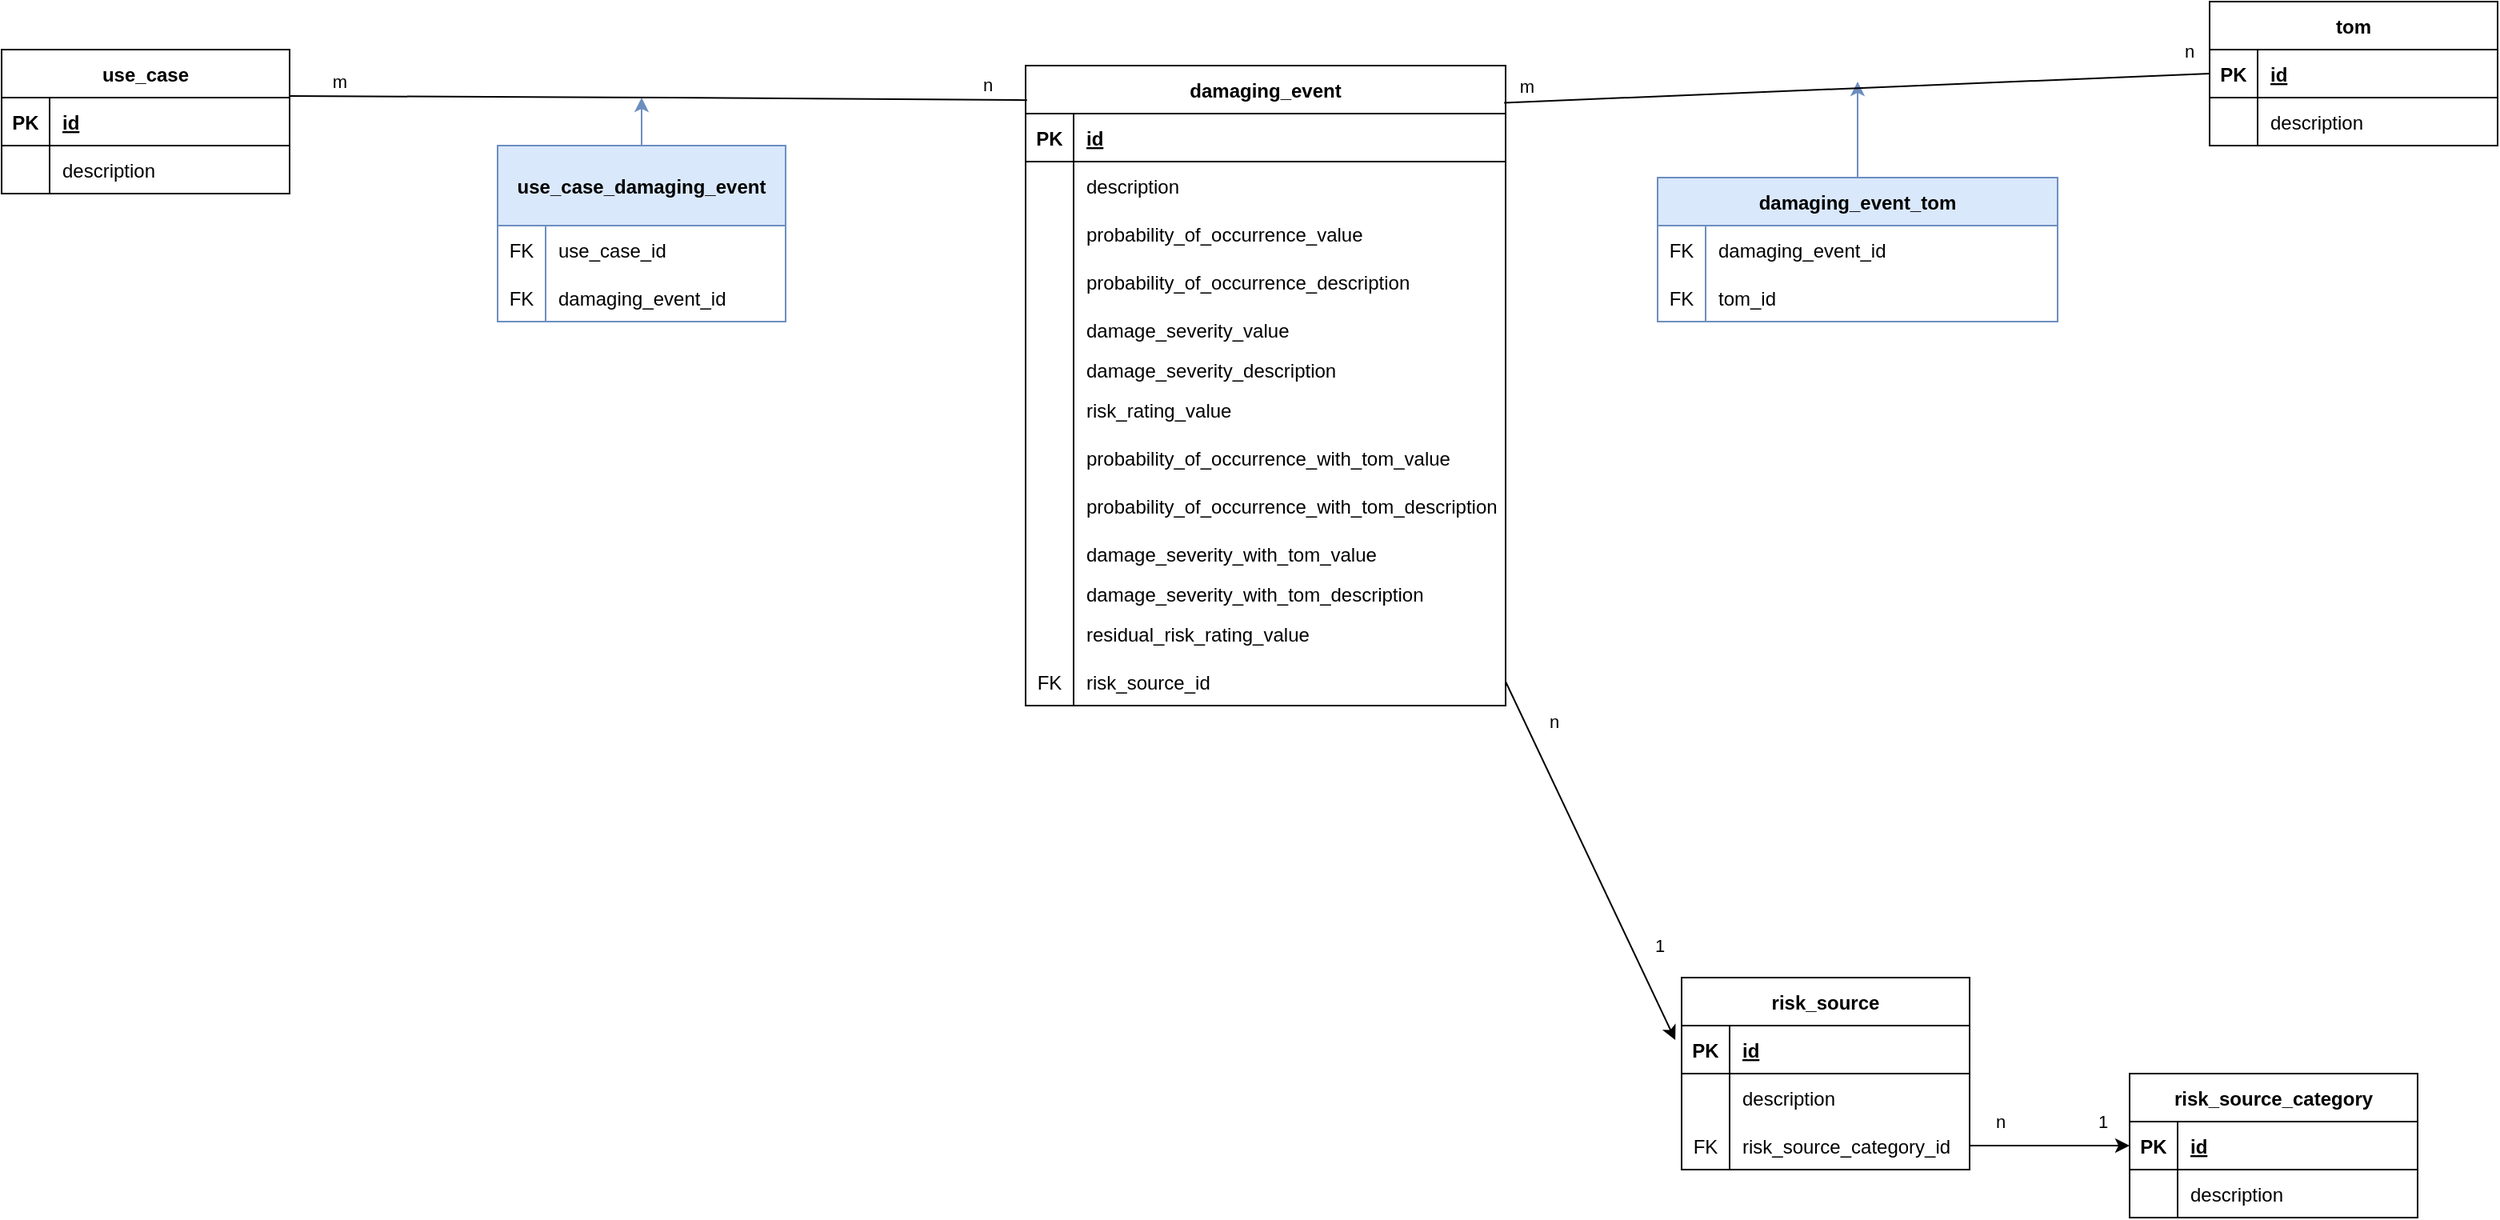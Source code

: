 <mxfile version="20.7.4" type="device"><diagram id="23iRSUPoRavnBvh4doch" name="Page-1"><mxGraphModel dx="2074" dy="1124" grid="1" gridSize="10" guides="1" tooltips="1" connect="1" arrows="1" fold="1" page="1" pageScale="1" pageWidth="1654" pageHeight="1169" math="0" shadow="0"><root><mxCell id="0"/><mxCell id="1" parent="0"/><mxCell id="J4cOoq2kuvrJwFR5nwXc-1" value="risk_source_category" style="shape=table;startSize=30;container=1;collapsible=1;childLayout=tableLayout;fixedRows=1;rowLines=0;fontStyle=1;align=center;resizeLast=1;" parent="1" vertex="1"><mxGeometry x="1490" y="710" width="180" height="90" as="geometry"/></mxCell><mxCell id="J4cOoq2kuvrJwFR5nwXc-2" value="" style="shape=tableRow;horizontal=0;startSize=0;swimlaneHead=0;swimlaneBody=0;fillColor=none;collapsible=0;dropTarget=0;points=[[0,0.5],[1,0.5]];portConstraint=eastwest;top=0;left=0;right=0;bottom=1;" parent="J4cOoq2kuvrJwFR5nwXc-1" vertex="1"><mxGeometry y="30" width="180" height="30" as="geometry"/></mxCell><mxCell id="J4cOoq2kuvrJwFR5nwXc-3" value="PK" style="shape=partialRectangle;connectable=0;fillColor=none;top=0;left=0;bottom=0;right=0;fontStyle=1;overflow=hidden;" parent="J4cOoq2kuvrJwFR5nwXc-2" vertex="1"><mxGeometry width="30" height="30" as="geometry"><mxRectangle width="30" height="30" as="alternateBounds"/></mxGeometry></mxCell><mxCell id="J4cOoq2kuvrJwFR5nwXc-4" value="id" style="shape=partialRectangle;connectable=0;fillColor=none;top=0;left=0;bottom=0;right=0;align=left;spacingLeft=6;fontStyle=5;overflow=hidden;" parent="J4cOoq2kuvrJwFR5nwXc-2" vertex="1"><mxGeometry x="30" width="150" height="30" as="geometry"><mxRectangle width="150" height="30" as="alternateBounds"/></mxGeometry></mxCell><mxCell id="J4cOoq2kuvrJwFR5nwXc-5" value="" style="shape=tableRow;horizontal=0;startSize=0;swimlaneHead=0;swimlaneBody=0;fillColor=none;collapsible=0;dropTarget=0;points=[[0,0.5],[1,0.5]];portConstraint=eastwest;top=0;left=0;right=0;bottom=0;" parent="J4cOoq2kuvrJwFR5nwXc-1" vertex="1"><mxGeometry y="60" width="180" height="30" as="geometry"/></mxCell><mxCell id="J4cOoq2kuvrJwFR5nwXc-6" value="" style="shape=partialRectangle;connectable=0;fillColor=none;top=0;left=0;bottom=0;right=0;editable=1;overflow=hidden;" parent="J4cOoq2kuvrJwFR5nwXc-5" vertex="1"><mxGeometry width="30" height="30" as="geometry"><mxRectangle width="30" height="30" as="alternateBounds"/></mxGeometry></mxCell><mxCell id="J4cOoq2kuvrJwFR5nwXc-7" value="description" style="shape=partialRectangle;connectable=0;fillColor=none;top=0;left=0;bottom=0;right=0;align=left;spacingLeft=6;overflow=hidden;" parent="J4cOoq2kuvrJwFR5nwXc-5" vertex="1"><mxGeometry x="30" width="150" height="30" as="geometry"><mxRectangle width="150" height="30" as="alternateBounds"/></mxGeometry></mxCell><mxCell id="J4cOoq2kuvrJwFR5nwXc-14" value="risk_source" style="shape=table;startSize=30;container=1;collapsible=1;childLayout=tableLayout;fixedRows=1;rowLines=0;fontStyle=1;align=center;resizeLast=1;" parent="1" vertex="1"><mxGeometry x="1210" y="650" width="180" height="120" as="geometry"/></mxCell><mxCell id="J4cOoq2kuvrJwFR5nwXc-15" value="" style="shape=tableRow;horizontal=0;startSize=0;swimlaneHead=0;swimlaneBody=0;fillColor=none;collapsible=0;dropTarget=0;points=[[0,0.5],[1,0.5]];portConstraint=eastwest;top=0;left=0;right=0;bottom=1;" parent="J4cOoq2kuvrJwFR5nwXc-14" vertex="1"><mxGeometry y="30" width="180" height="30" as="geometry"/></mxCell><mxCell id="J4cOoq2kuvrJwFR5nwXc-16" value="PK" style="shape=partialRectangle;connectable=0;fillColor=none;top=0;left=0;bottom=0;right=0;fontStyle=1;overflow=hidden;" parent="J4cOoq2kuvrJwFR5nwXc-15" vertex="1"><mxGeometry width="30" height="30" as="geometry"><mxRectangle width="30" height="30" as="alternateBounds"/></mxGeometry></mxCell><mxCell id="J4cOoq2kuvrJwFR5nwXc-17" value="id" style="shape=partialRectangle;connectable=0;fillColor=none;top=0;left=0;bottom=0;right=0;align=left;spacingLeft=6;fontStyle=5;overflow=hidden;" parent="J4cOoq2kuvrJwFR5nwXc-15" vertex="1"><mxGeometry x="30" width="150" height="30" as="geometry"><mxRectangle width="150" height="30" as="alternateBounds"/></mxGeometry></mxCell><mxCell id="J4cOoq2kuvrJwFR5nwXc-18" value="" style="shape=tableRow;horizontal=0;startSize=0;swimlaneHead=0;swimlaneBody=0;fillColor=none;collapsible=0;dropTarget=0;points=[[0,0.5],[1,0.5]];portConstraint=eastwest;top=0;left=0;right=0;bottom=0;" parent="J4cOoq2kuvrJwFR5nwXc-14" vertex="1"><mxGeometry y="60" width="180" height="30" as="geometry"/></mxCell><mxCell id="J4cOoq2kuvrJwFR5nwXc-19" value="" style="shape=partialRectangle;connectable=0;fillColor=none;top=0;left=0;bottom=0;right=0;editable=1;overflow=hidden;" parent="J4cOoq2kuvrJwFR5nwXc-18" vertex="1"><mxGeometry width="30" height="30" as="geometry"><mxRectangle width="30" height="30" as="alternateBounds"/></mxGeometry></mxCell><mxCell id="J4cOoq2kuvrJwFR5nwXc-20" value="description" style="shape=partialRectangle;connectable=0;fillColor=none;top=0;left=0;bottom=0;right=0;align=left;spacingLeft=6;overflow=hidden;" parent="J4cOoq2kuvrJwFR5nwXc-18" vertex="1"><mxGeometry x="30" width="150" height="30" as="geometry"><mxRectangle width="150" height="30" as="alternateBounds"/></mxGeometry></mxCell><mxCell id="J4cOoq2kuvrJwFR5nwXc-21" value="" style="shape=tableRow;horizontal=0;startSize=0;swimlaneHead=0;swimlaneBody=0;fillColor=none;collapsible=0;dropTarget=0;points=[[0,0.5],[1,0.5]];portConstraint=eastwest;top=0;left=0;right=0;bottom=0;" parent="J4cOoq2kuvrJwFR5nwXc-14" vertex="1"><mxGeometry y="90" width="180" height="30" as="geometry"/></mxCell><mxCell id="J4cOoq2kuvrJwFR5nwXc-22" value="FK" style="shape=partialRectangle;connectable=0;fillColor=none;top=0;left=0;bottom=0;right=0;editable=1;overflow=hidden;" parent="J4cOoq2kuvrJwFR5nwXc-21" vertex="1"><mxGeometry width="30" height="30" as="geometry"><mxRectangle width="30" height="30" as="alternateBounds"/></mxGeometry></mxCell><mxCell id="J4cOoq2kuvrJwFR5nwXc-23" value="risk_source_category_id" style="shape=partialRectangle;connectable=0;fillColor=none;top=0;left=0;bottom=0;right=0;align=left;spacingLeft=6;overflow=hidden;" parent="J4cOoq2kuvrJwFR5nwXc-21" vertex="1"><mxGeometry x="30" width="150" height="30" as="geometry"><mxRectangle width="150" height="30" as="alternateBounds"/></mxGeometry></mxCell><mxCell id="J4cOoq2kuvrJwFR5nwXc-27" style="edgeStyle=orthogonalEdgeStyle;rounded=0;orthogonalLoop=1;jettySize=auto;html=1;exitX=1;exitY=0.5;exitDx=0;exitDy=0;entryX=0;entryY=0.5;entryDx=0;entryDy=0;" parent="1" source="J4cOoq2kuvrJwFR5nwXc-21" target="J4cOoq2kuvrJwFR5nwXc-1" edge="1"><mxGeometry relative="1" as="geometry"/></mxCell><mxCell id="VGyL_9hQPjb-FeDWO-PX-170" value="1" style="edgeLabel;html=1;align=center;verticalAlign=middle;resizable=0;points=[];" vertex="1" connectable="0" parent="J4cOoq2kuvrJwFR5nwXc-27"><mxGeometry x="0.658" y="1" relative="1" as="geometry"><mxPoint y="-14" as="offset"/></mxGeometry></mxCell><mxCell id="VGyL_9hQPjb-FeDWO-PX-171" value="n" style="edgeLabel;html=1;align=center;verticalAlign=middle;resizable=0;points=[];" vertex="1" connectable="0" parent="J4cOoq2kuvrJwFR5nwXc-27"><mxGeometry x="-0.795" y="-3" relative="1" as="geometry"><mxPoint x="9" y="-18" as="offset"/></mxGeometry></mxCell><mxCell id="J4cOoq2kuvrJwFR5nwXc-28" value="damaging_event" style="shape=table;startSize=30;container=1;collapsible=1;childLayout=tableLayout;fixedRows=1;rowLines=0;fontStyle=1;align=center;resizeLast=1;" parent="1" vertex="1"><mxGeometry x="800" y="80" width="300" height="400" as="geometry"><mxRectangle x="850" y="500" width="140" height="30" as="alternateBounds"/></mxGeometry></mxCell><mxCell id="J4cOoq2kuvrJwFR5nwXc-29" value="" style="shape=tableRow;horizontal=0;startSize=0;swimlaneHead=0;swimlaneBody=0;fillColor=none;collapsible=0;dropTarget=0;points=[[0,0.5],[1,0.5]];portConstraint=eastwest;top=0;left=0;right=0;bottom=1;" parent="J4cOoq2kuvrJwFR5nwXc-28" vertex="1"><mxGeometry y="30" width="300" height="30" as="geometry"/></mxCell><mxCell id="J4cOoq2kuvrJwFR5nwXc-30" value="PK" style="shape=partialRectangle;connectable=0;fillColor=none;top=0;left=0;bottom=0;right=0;fontStyle=1;overflow=hidden;" parent="J4cOoq2kuvrJwFR5nwXc-29" vertex="1"><mxGeometry width="30" height="30" as="geometry"><mxRectangle width="30" height="30" as="alternateBounds"/></mxGeometry></mxCell><mxCell id="J4cOoq2kuvrJwFR5nwXc-31" value="id" style="shape=partialRectangle;connectable=0;fillColor=none;top=0;left=0;bottom=0;right=0;align=left;spacingLeft=6;fontStyle=5;overflow=hidden;" parent="J4cOoq2kuvrJwFR5nwXc-29" vertex="1"><mxGeometry x="30" width="270" height="30" as="geometry"><mxRectangle width="270" height="30" as="alternateBounds"/></mxGeometry></mxCell><mxCell id="J4cOoq2kuvrJwFR5nwXc-32" value="" style="shape=tableRow;horizontal=0;startSize=0;swimlaneHead=0;swimlaneBody=0;fillColor=none;collapsible=0;dropTarget=0;points=[[0,0.5],[1,0.5]];portConstraint=eastwest;top=0;left=0;right=0;bottom=0;" parent="J4cOoq2kuvrJwFR5nwXc-28" vertex="1"><mxGeometry y="60" width="300" height="30" as="geometry"/></mxCell><mxCell id="J4cOoq2kuvrJwFR5nwXc-33" value="" style="shape=partialRectangle;connectable=0;fillColor=none;top=0;left=0;bottom=0;right=0;editable=1;overflow=hidden;" parent="J4cOoq2kuvrJwFR5nwXc-32" vertex="1"><mxGeometry width="30" height="30" as="geometry"><mxRectangle width="30" height="30" as="alternateBounds"/></mxGeometry></mxCell><mxCell id="J4cOoq2kuvrJwFR5nwXc-34" value="description" style="shape=partialRectangle;connectable=0;fillColor=none;top=0;left=0;bottom=0;right=0;align=left;spacingLeft=6;overflow=hidden;" parent="J4cOoq2kuvrJwFR5nwXc-32" vertex="1"><mxGeometry x="30" width="270" height="30" as="geometry"><mxRectangle width="270" height="30" as="alternateBounds"/></mxGeometry></mxCell><mxCell id="J4cOoq2kuvrJwFR5nwXc-35" value="" style="shape=tableRow;horizontal=0;startSize=0;swimlaneHead=0;swimlaneBody=0;fillColor=none;collapsible=0;dropTarget=0;points=[[0,0.5],[1,0.5]];portConstraint=eastwest;top=0;left=0;right=0;bottom=0;" parent="J4cOoq2kuvrJwFR5nwXc-28" vertex="1"><mxGeometry y="90" width="300" height="30" as="geometry"/></mxCell><mxCell id="J4cOoq2kuvrJwFR5nwXc-36" value="" style="shape=partialRectangle;connectable=0;fillColor=none;top=0;left=0;bottom=0;right=0;editable=1;overflow=hidden;" parent="J4cOoq2kuvrJwFR5nwXc-35" vertex="1"><mxGeometry width="30" height="30" as="geometry"><mxRectangle width="30" height="30" as="alternateBounds"/></mxGeometry></mxCell><mxCell id="J4cOoq2kuvrJwFR5nwXc-37" value="probability_of_occurrence_value" style="shape=partialRectangle;connectable=0;fillColor=none;top=0;left=0;bottom=0;right=0;align=left;spacingLeft=6;overflow=hidden;" parent="J4cOoq2kuvrJwFR5nwXc-35" vertex="1"><mxGeometry x="30" width="270" height="30" as="geometry"><mxRectangle width="270" height="30" as="alternateBounds"/></mxGeometry></mxCell><mxCell id="J4cOoq2kuvrJwFR5nwXc-38" value="" style="shape=tableRow;horizontal=0;startSize=0;swimlaneHead=0;swimlaneBody=0;fillColor=none;collapsible=0;dropTarget=0;points=[[0,0.5],[1,0.5]];portConstraint=eastwest;top=0;left=0;right=0;bottom=0;" parent="J4cOoq2kuvrJwFR5nwXc-28" vertex="1"><mxGeometry y="120" width="300" height="30" as="geometry"/></mxCell><mxCell id="J4cOoq2kuvrJwFR5nwXc-39" value="" style="shape=partialRectangle;connectable=0;fillColor=none;top=0;left=0;bottom=0;right=0;editable=1;overflow=hidden;" parent="J4cOoq2kuvrJwFR5nwXc-38" vertex="1"><mxGeometry width="30" height="30" as="geometry"><mxRectangle width="30" height="30" as="alternateBounds"/></mxGeometry></mxCell><mxCell id="J4cOoq2kuvrJwFR5nwXc-40" value="probability_of_occurrence_description" style="shape=partialRectangle;connectable=0;fillColor=none;top=0;left=0;bottom=0;right=0;align=left;spacingLeft=6;overflow=hidden;" parent="J4cOoq2kuvrJwFR5nwXc-38" vertex="1"><mxGeometry x="30" width="270" height="30" as="geometry"><mxRectangle width="270" height="30" as="alternateBounds"/></mxGeometry></mxCell><mxCell id="J4cOoq2kuvrJwFR5nwXc-41" value="" style="shape=tableRow;horizontal=0;startSize=0;swimlaneHead=0;swimlaneBody=0;fillColor=none;collapsible=0;dropTarget=0;points=[[0,0.5],[1,0.5]];portConstraint=eastwest;top=0;left=0;right=0;bottom=0;" parent="J4cOoq2kuvrJwFR5nwXc-28" vertex="1"><mxGeometry y="150" width="300" height="30" as="geometry"/></mxCell><mxCell id="J4cOoq2kuvrJwFR5nwXc-42" value="" style="shape=partialRectangle;connectable=0;fillColor=none;top=0;left=0;bottom=0;right=0;editable=1;overflow=hidden;" parent="J4cOoq2kuvrJwFR5nwXc-41" vertex="1"><mxGeometry width="30" height="30" as="geometry"><mxRectangle width="30" height="30" as="alternateBounds"/></mxGeometry></mxCell><mxCell id="J4cOoq2kuvrJwFR5nwXc-43" value="damage_severity_value" style="shape=partialRectangle;connectable=0;fillColor=none;top=0;left=0;bottom=0;right=0;align=left;spacingLeft=6;overflow=hidden;" parent="J4cOoq2kuvrJwFR5nwXc-41" vertex="1"><mxGeometry x="30" width="270" height="30" as="geometry"><mxRectangle width="270" height="30" as="alternateBounds"/></mxGeometry></mxCell><mxCell id="J4cOoq2kuvrJwFR5nwXc-44" value="" style="shape=tableRow;horizontal=0;startSize=0;swimlaneHead=0;swimlaneBody=0;fillColor=none;collapsible=0;dropTarget=0;points=[[0,0.5],[1,0.5]];portConstraint=eastwest;top=0;left=0;right=0;bottom=0;" parent="J4cOoq2kuvrJwFR5nwXc-28" vertex="1"><mxGeometry y="180" width="300" height="20" as="geometry"/></mxCell><mxCell id="J4cOoq2kuvrJwFR5nwXc-45" value="" style="shape=partialRectangle;connectable=0;fillColor=none;top=0;left=0;bottom=0;right=0;editable=1;overflow=hidden;" parent="J4cOoq2kuvrJwFR5nwXc-44" vertex="1"><mxGeometry width="30" height="20" as="geometry"><mxRectangle width="30" height="20" as="alternateBounds"/></mxGeometry></mxCell><mxCell id="J4cOoq2kuvrJwFR5nwXc-46" value="damage_severity_description" style="shape=partialRectangle;connectable=0;fillColor=none;top=0;left=0;bottom=0;right=0;align=left;spacingLeft=6;overflow=hidden;" parent="J4cOoq2kuvrJwFR5nwXc-44" vertex="1"><mxGeometry x="30" width="270" height="20" as="geometry"><mxRectangle width="270" height="20" as="alternateBounds"/></mxGeometry></mxCell><mxCell id="J4cOoq2kuvrJwFR5nwXc-47" value="" style="shape=tableRow;horizontal=0;startSize=0;swimlaneHead=0;swimlaneBody=0;fillColor=none;collapsible=0;dropTarget=0;points=[[0,0.5],[1,0.5]];portConstraint=eastwest;top=0;left=0;right=0;bottom=0;" parent="J4cOoq2kuvrJwFR5nwXc-28" vertex="1"><mxGeometry y="200" width="300" height="30" as="geometry"/></mxCell><mxCell id="J4cOoq2kuvrJwFR5nwXc-48" value="" style="shape=partialRectangle;connectable=0;fillColor=none;top=0;left=0;bottom=0;right=0;editable=1;overflow=hidden;" parent="J4cOoq2kuvrJwFR5nwXc-47" vertex="1"><mxGeometry width="30" height="30" as="geometry"><mxRectangle width="30" height="30" as="alternateBounds"/></mxGeometry></mxCell><mxCell id="J4cOoq2kuvrJwFR5nwXc-49" value="risk_rating_value" style="shape=partialRectangle;connectable=0;fillColor=none;top=0;left=0;bottom=0;right=0;align=left;spacingLeft=6;overflow=hidden;" parent="J4cOoq2kuvrJwFR5nwXc-47" vertex="1"><mxGeometry x="30" width="270" height="30" as="geometry"><mxRectangle width="270" height="30" as="alternateBounds"/></mxGeometry></mxCell><mxCell id="J4cOoq2kuvrJwFR5nwXc-50" value="" style="shape=tableRow;horizontal=0;startSize=0;swimlaneHead=0;swimlaneBody=0;fillColor=none;collapsible=0;dropTarget=0;points=[[0,0.5],[1,0.5]];portConstraint=eastwest;top=0;left=0;right=0;bottom=0;" parent="J4cOoq2kuvrJwFR5nwXc-28" vertex="1"><mxGeometry y="230" width="300" height="30" as="geometry"/></mxCell><mxCell id="J4cOoq2kuvrJwFR5nwXc-51" value="" style="shape=partialRectangle;connectable=0;fillColor=none;top=0;left=0;bottom=0;right=0;editable=1;overflow=hidden;" parent="J4cOoq2kuvrJwFR5nwXc-50" vertex="1"><mxGeometry width="30" height="30" as="geometry"><mxRectangle width="30" height="30" as="alternateBounds"/></mxGeometry></mxCell><mxCell id="J4cOoq2kuvrJwFR5nwXc-52" value="probability_of_occurrence_with_tom_value" style="shape=partialRectangle;connectable=0;fillColor=none;top=0;left=0;bottom=0;right=0;align=left;spacingLeft=6;overflow=hidden;" parent="J4cOoq2kuvrJwFR5nwXc-50" vertex="1"><mxGeometry x="30" width="270" height="30" as="geometry"><mxRectangle width="270" height="30" as="alternateBounds"/></mxGeometry></mxCell><mxCell id="J4cOoq2kuvrJwFR5nwXc-53" value="" style="shape=tableRow;horizontal=0;startSize=0;swimlaneHead=0;swimlaneBody=0;fillColor=none;collapsible=0;dropTarget=0;points=[[0,0.5],[1,0.5]];portConstraint=eastwest;top=0;left=0;right=0;bottom=0;" parent="J4cOoq2kuvrJwFR5nwXc-28" vertex="1"><mxGeometry y="260" width="300" height="30" as="geometry"/></mxCell><mxCell id="J4cOoq2kuvrJwFR5nwXc-54" value="" style="shape=partialRectangle;connectable=0;fillColor=none;top=0;left=0;bottom=0;right=0;editable=1;overflow=hidden;" parent="J4cOoq2kuvrJwFR5nwXc-53" vertex="1"><mxGeometry width="30" height="30" as="geometry"><mxRectangle width="30" height="30" as="alternateBounds"/></mxGeometry></mxCell><mxCell id="J4cOoq2kuvrJwFR5nwXc-55" value="probability_of_occurrence_with_tom_description" style="shape=partialRectangle;connectable=0;fillColor=none;top=0;left=0;bottom=0;right=0;align=left;spacingLeft=6;overflow=hidden;" parent="J4cOoq2kuvrJwFR5nwXc-53" vertex="1"><mxGeometry x="30" width="270" height="30" as="geometry"><mxRectangle width="270" height="30" as="alternateBounds"/></mxGeometry></mxCell><mxCell id="J4cOoq2kuvrJwFR5nwXc-56" value="" style="shape=tableRow;horizontal=0;startSize=0;swimlaneHead=0;swimlaneBody=0;fillColor=none;collapsible=0;dropTarget=0;points=[[0,0.5],[1,0.5]];portConstraint=eastwest;top=0;left=0;right=0;bottom=0;" parent="J4cOoq2kuvrJwFR5nwXc-28" vertex="1"><mxGeometry y="290" width="300" height="30" as="geometry"/></mxCell><mxCell id="J4cOoq2kuvrJwFR5nwXc-57" value="" style="shape=partialRectangle;connectable=0;fillColor=none;top=0;left=0;bottom=0;right=0;editable=1;overflow=hidden;" parent="J4cOoq2kuvrJwFR5nwXc-56" vertex="1"><mxGeometry width="30" height="30" as="geometry"><mxRectangle width="30" height="30" as="alternateBounds"/></mxGeometry></mxCell><mxCell id="J4cOoq2kuvrJwFR5nwXc-58" value="damage_severity_with_tom_value" style="shape=partialRectangle;connectable=0;fillColor=none;top=0;left=0;bottom=0;right=0;align=left;spacingLeft=6;overflow=hidden;" parent="J4cOoq2kuvrJwFR5nwXc-56" vertex="1"><mxGeometry x="30" width="270" height="30" as="geometry"><mxRectangle width="270" height="30" as="alternateBounds"/></mxGeometry></mxCell><mxCell id="J4cOoq2kuvrJwFR5nwXc-59" value="" style="shape=tableRow;horizontal=0;startSize=0;swimlaneHead=0;swimlaneBody=0;fillColor=none;collapsible=0;dropTarget=0;points=[[0,0.5],[1,0.5]];portConstraint=eastwest;top=0;left=0;right=0;bottom=0;" parent="J4cOoq2kuvrJwFR5nwXc-28" vertex="1"><mxGeometry y="320" width="300" height="20" as="geometry"/></mxCell><mxCell id="J4cOoq2kuvrJwFR5nwXc-60" value="" style="shape=partialRectangle;connectable=0;fillColor=none;top=0;left=0;bottom=0;right=0;editable=1;overflow=hidden;" parent="J4cOoq2kuvrJwFR5nwXc-59" vertex="1"><mxGeometry width="30" height="20" as="geometry"><mxRectangle width="30" height="20" as="alternateBounds"/></mxGeometry></mxCell><mxCell id="J4cOoq2kuvrJwFR5nwXc-61" value="damage_severity_with_tom_description" style="shape=partialRectangle;connectable=0;fillColor=none;top=0;left=0;bottom=0;right=0;align=left;spacingLeft=6;overflow=hidden;" parent="J4cOoq2kuvrJwFR5nwXc-59" vertex="1"><mxGeometry x="30" width="270" height="20" as="geometry"><mxRectangle width="270" height="20" as="alternateBounds"/></mxGeometry></mxCell><mxCell id="J4cOoq2kuvrJwFR5nwXc-62" value="" style="shape=tableRow;horizontal=0;startSize=0;swimlaneHead=0;swimlaneBody=0;fillColor=none;collapsible=0;dropTarget=0;points=[[0,0.5],[1,0.5]];portConstraint=eastwest;top=0;left=0;right=0;bottom=0;" parent="J4cOoq2kuvrJwFR5nwXc-28" vertex="1"><mxGeometry y="340" width="300" height="30" as="geometry"/></mxCell><mxCell id="J4cOoq2kuvrJwFR5nwXc-63" value="" style="shape=partialRectangle;connectable=0;fillColor=none;top=0;left=0;bottom=0;right=0;editable=1;overflow=hidden;" parent="J4cOoq2kuvrJwFR5nwXc-62" vertex="1"><mxGeometry width="30" height="30" as="geometry"><mxRectangle width="30" height="30" as="alternateBounds"/></mxGeometry></mxCell><mxCell id="J4cOoq2kuvrJwFR5nwXc-64" value="residual_risk_rating_value" style="shape=partialRectangle;connectable=0;fillColor=none;top=0;left=0;bottom=0;right=0;align=left;spacingLeft=6;overflow=hidden;" parent="J4cOoq2kuvrJwFR5nwXc-62" vertex="1"><mxGeometry x="30" width="270" height="30" as="geometry"><mxRectangle width="270" height="30" as="alternateBounds"/></mxGeometry></mxCell><mxCell id="VGyL_9hQPjb-FeDWO-PX-38" style="shape=tableRow;horizontal=0;startSize=0;swimlaneHead=0;swimlaneBody=0;fillColor=none;collapsible=0;dropTarget=0;points=[[0,0.5],[1,0.5]];portConstraint=eastwest;top=0;left=0;right=0;bottom=0;" vertex="1" parent="J4cOoq2kuvrJwFR5nwXc-28"><mxGeometry y="370" width="300" height="30" as="geometry"/></mxCell><mxCell id="VGyL_9hQPjb-FeDWO-PX-39" value="FK" style="shape=partialRectangle;connectable=0;fillColor=none;top=0;left=0;bottom=0;right=0;editable=1;overflow=hidden;" vertex="1" parent="VGyL_9hQPjb-FeDWO-PX-38"><mxGeometry width="30" height="30" as="geometry"><mxRectangle width="30" height="30" as="alternateBounds"/></mxGeometry></mxCell><mxCell id="VGyL_9hQPjb-FeDWO-PX-40" value="risk_source_id" style="shape=partialRectangle;connectable=0;fillColor=none;top=0;left=0;bottom=0;right=0;align=left;spacingLeft=6;overflow=hidden;" vertex="1" parent="VGyL_9hQPjb-FeDWO-PX-38"><mxGeometry x="30" width="270" height="30" as="geometry"><mxRectangle width="270" height="30" as="alternateBounds"/></mxGeometry></mxCell><mxCell id="J4cOoq2kuvrJwFR5nwXc-68" value="tom" style="shape=table;startSize=30;container=1;collapsible=1;childLayout=tableLayout;fixedRows=1;rowLines=0;fontStyle=1;align=center;resizeLast=1;" parent="1" vertex="1"><mxGeometry x="1540" y="40" width="180" height="90" as="geometry"/></mxCell><mxCell id="J4cOoq2kuvrJwFR5nwXc-69" value="" style="shape=tableRow;horizontal=0;startSize=0;swimlaneHead=0;swimlaneBody=0;fillColor=none;collapsible=0;dropTarget=0;points=[[0,0.5],[1,0.5]];portConstraint=eastwest;top=0;left=0;right=0;bottom=1;" parent="J4cOoq2kuvrJwFR5nwXc-68" vertex="1"><mxGeometry y="30" width="180" height="30" as="geometry"/></mxCell><mxCell id="J4cOoq2kuvrJwFR5nwXc-70" value="PK" style="shape=partialRectangle;connectable=0;fillColor=none;top=0;left=0;bottom=0;right=0;fontStyle=1;overflow=hidden;" parent="J4cOoq2kuvrJwFR5nwXc-69" vertex="1"><mxGeometry width="30" height="30" as="geometry"><mxRectangle width="30" height="30" as="alternateBounds"/></mxGeometry></mxCell><mxCell id="J4cOoq2kuvrJwFR5nwXc-71" value="id" style="shape=partialRectangle;connectable=0;fillColor=none;top=0;left=0;bottom=0;right=0;align=left;spacingLeft=6;fontStyle=5;overflow=hidden;" parent="J4cOoq2kuvrJwFR5nwXc-69" vertex="1"><mxGeometry x="30" width="150" height="30" as="geometry"><mxRectangle width="150" height="30" as="alternateBounds"/></mxGeometry></mxCell><mxCell id="J4cOoq2kuvrJwFR5nwXc-72" value="" style="shape=tableRow;horizontal=0;startSize=0;swimlaneHead=0;swimlaneBody=0;fillColor=none;collapsible=0;dropTarget=0;points=[[0,0.5],[1,0.5]];portConstraint=eastwest;top=0;left=0;right=0;bottom=0;" parent="J4cOoq2kuvrJwFR5nwXc-68" vertex="1"><mxGeometry y="60" width="180" height="30" as="geometry"/></mxCell><mxCell id="J4cOoq2kuvrJwFR5nwXc-73" value="" style="shape=partialRectangle;connectable=0;fillColor=none;top=0;left=0;bottom=0;right=0;editable=1;overflow=hidden;" parent="J4cOoq2kuvrJwFR5nwXc-72" vertex="1"><mxGeometry width="30" height="30" as="geometry"><mxRectangle width="30" height="30" as="alternateBounds"/></mxGeometry></mxCell><mxCell id="J4cOoq2kuvrJwFR5nwXc-74" value="description" style="shape=partialRectangle;connectable=0;fillColor=none;top=0;left=0;bottom=0;right=0;align=left;spacingLeft=6;overflow=hidden;" parent="J4cOoq2kuvrJwFR5nwXc-72" vertex="1"><mxGeometry x="30" width="150" height="30" as="geometry"><mxRectangle width="150" height="30" as="alternateBounds"/></mxGeometry></mxCell><mxCell id="VGyL_9hQPjb-FeDWO-PX-258" style="edgeStyle=orthogonalEdgeStyle;rounded=0;orthogonalLoop=1;jettySize=auto;html=1;fillColor=#dae8fc;strokeColor=#6c8ebf;" edge="1" parent="1" source="J4cOoq2kuvrJwFR5nwXc-81"><mxGeometry relative="1" as="geometry"><mxPoint x="1320" y="90" as="targetPoint"/></mxGeometry></mxCell><mxCell id="J4cOoq2kuvrJwFR5nwXc-81" value="damaging_event_tom" style="shape=table;startSize=30;container=1;collapsible=1;childLayout=tableLayout;fixedRows=1;rowLines=0;fontStyle=1;align=center;resizeLast=1;fillColor=#dae8fc;strokeColor=#6c8ebf;" parent="1" vertex="1"><mxGeometry x="1195" y="150" width="250" height="90" as="geometry"/></mxCell><mxCell id="J4cOoq2kuvrJwFR5nwXc-85" value="" style="shape=tableRow;horizontal=0;startSize=0;swimlaneHead=0;swimlaneBody=0;fillColor=none;collapsible=0;dropTarget=0;points=[[0,0.5],[1,0.5]];portConstraint=eastwest;top=0;left=0;right=0;bottom=0;" parent="J4cOoq2kuvrJwFR5nwXc-81" vertex="1"><mxGeometry y="30" width="250" height="30" as="geometry"/></mxCell><mxCell id="J4cOoq2kuvrJwFR5nwXc-86" value="FK" style="shape=partialRectangle;connectable=0;fillColor=none;top=0;left=0;bottom=0;right=0;editable=1;overflow=hidden;" parent="J4cOoq2kuvrJwFR5nwXc-85" vertex="1"><mxGeometry width="30" height="30" as="geometry"><mxRectangle width="30" height="30" as="alternateBounds"/></mxGeometry></mxCell><mxCell id="J4cOoq2kuvrJwFR5nwXc-87" value="damaging_event_id" style="shape=partialRectangle;connectable=0;fillColor=none;top=0;left=0;bottom=0;right=0;align=left;spacingLeft=6;overflow=hidden;" parent="J4cOoq2kuvrJwFR5nwXc-85" vertex="1"><mxGeometry x="30" width="220" height="30" as="geometry"><mxRectangle width="220" height="30" as="alternateBounds"/></mxGeometry></mxCell><mxCell id="J4cOoq2kuvrJwFR5nwXc-88" value="" style="shape=tableRow;horizontal=0;startSize=0;swimlaneHead=0;swimlaneBody=0;fillColor=none;collapsible=0;dropTarget=0;points=[[0,0.5],[1,0.5]];portConstraint=eastwest;top=0;left=0;right=0;bottom=0;" parent="J4cOoq2kuvrJwFR5nwXc-81" vertex="1"><mxGeometry y="60" width="250" height="30" as="geometry"/></mxCell><mxCell id="J4cOoq2kuvrJwFR5nwXc-89" value="FK" style="shape=partialRectangle;connectable=0;fillColor=none;top=0;left=0;bottom=0;right=0;editable=1;overflow=hidden;" parent="J4cOoq2kuvrJwFR5nwXc-88" vertex="1"><mxGeometry width="30" height="30" as="geometry"><mxRectangle width="30" height="30" as="alternateBounds"/></mxGeometry></mxCell><mxCell id="J4cOoq2kuvrJwFR5nwXc-90" value="tom_id" style="shape=partialRectangle;connectable=0;fillColor=none;top=0;left=0;bottom=0;right=0;align=left;spacingLeft=6;overflow=hidden;" parent="J4cOoq2kuvrJwFR5nwXc-88" vertex="1"><mxGeometry x="30" width="220" height="30" as="geometry"><mxRectangle width="220" height="30" as="alternateBounds"/></mxGeometry></mxCell><mxCell id="J4cOoq2kuvrJwFR5nwXc-124" value="use_case" style="shape=table;startSize=30;container=1;collapsible=1;childLayout=tableLayout;fixedRows=1;rowLines=0;fontStyle=1;align=center;resizeLast=1;" parent="1" vertex="1"><mxGeometry x="160" y="70" width="180" height="90" as="geometry"/></mxCell><mxCell id="J4cOoq2kuvrJwFR5nwXc-125" value="" style="shape=tableRow;horizontal=0;startSize=0;swimlaneHead=0;swimlaneBody=0;fillColor=none;collapsible=0;dropTarget=0;points=[[0,0.5],[1,0.5]];portConstraint=eastwest;top=0;left=0;right=0;bottom=1;" parent="J4cOoq2kuvrJwFR5nwXc-124" vertex="1"><mxGeometry y="30" width="180" height="30" as="geometry"/></mxCell><mxCell id="J4cOoq2kuvrJwFR5nwXc-126" value="PK" style="shape=partialRectangle;connectable=0;fillColor=none;top=0;left=0;bottom=0;right=0;fontStyle=1;overflow=hidden;" parent="J4cOoq2kuvrJwFR5nwXc-125" vertex="1"><mxGeometry width="30" height="30" as="geometry"><mxRectangle width="30" height="30" as="alternateBounds"/></mxGeometry></mxCell><mxCell id="J4cOoq2kuvrJwFR5nwXc-127" value="id" style="shape=partialRectangle;connectable=0;fillColor=none;top=0;left=0;bottom=0;right=0;align=left;spacingLeft=6;fontStyle=5;overflow=hidden;" parent="J4cOoq2kuvrJwFR5nwXc-125" vertex="1"><mxGeometry x="30" width="150" height="30" as="geometry"><mxRectangle width="150" height="30" as="alternateBounds"/></mxGeometry></mxCell><mxCell id="J4cOoq2kuvrJwFR5nwXc-128" value="" style="shape=tableRow;horizontal=0;startSize=0;swimlaneHead=0;swimlaneBody=0;fillColor=none;collapsible=0;dropTarget=0;points=[[0,0.5],[1,0.5]];portConstraint=eastwest;top=0;left=0;right=0;bottom=0;" parent="J4cOoq2kuvrJwFR5nwXc-124" vertex="1"><mxGeometry y="60" width="180" height="30" as="geometry"/></mxCell><mxCell id="J4cOoq2kuvrJwFR5nwXc-129" value="" style="shape=partialRectangle;connectable=0;fillColor=none;top=0;left=0;bottom=0;right=0;editable=1;overflow=hidden;" parent="J4cOoq2kuvrJwFR5nwXc-128" vertex="1"><mxGeometry width="30" height="30" as="geometry"><mxRectangle width="30" height="30" as="alternateBounds"/></mxGeometry></mxCell><mxCell id="J4cOoq2kuvrJwFR5nwXc-130" value="description" style="shape=partialRectangle;connectable=0;fillColor=none;top=0;left=0;bottom=0;right=0;align=left;spacingLeft=6;overflow=hidden;" parent="J4cOoq2kuvrJwFR5nwXc-128" vertex="1"><mxGeometry x="30" width="150" height="30" as="geometry"><mxRectangle width="150" height="30" as="alternateBounds"/></mxGeometry></mxCell><mxCell id="VGyL_9hQPjb-FeDWO-PX-183" style="edgeStyle=orthogonalEdgeStyle;rounded=0;orthogonalLoop=1;jettySize=auto;html=1;" edge="1" parent="1" source="J4cOoq2kuvrJwFR5nwXc-139"><mxGeometry relative="1" as="geometry"><mxPoint x="560" y="155" as="targetPoint"/></mxGeometry></mxCell><mxCell id="VGyL_9hQPjb-FeDWO-PX-185" value="" style="edgeStyle=orthogonalEdgeStyle;rounded=0;orthogonalLoop=1;jettySize=auto;html=1;fillColor=#dae8fc;strokeColor=#6c8ebf;" edge="1" parent="1" source="J4cOoq2kuvrJwFR5nwXc-139"><mxGeometry relative="1" as="geometry"><mxPoint x="560" y="100" as="targetPoint"/><Array as="points"><mxPoint x="560" y="120"/><mxPoint x="560" y="120"/></Array></mxGeometry></mxCell><mxCell id="J4cOoq2kuvrJwFR5nwXc-139" value="use_case_damaging_event" style="shape=table;startSize=50;container=1;collapsible=1;childLayout=tableLayout;fixedRows=1;rowLines=0;fontStyle=1;align=center;resizeLast=1;fillColor=#dae8fc;strokeColor=#6c8ebf;" parent="1" vertex="1"><mxGeometry x="470" y="130" width="180" height="110" as="geometry"/></mxCell><mxCell id="J4cOoq2kuvrJwFR5nwXc-143" value="" style="shape=tableRow;horizontal=0;startSize=0;swimlaneHead=0;swimlaneBody=0;fillColor=none;collapsible=0;dropTarget=0;points=[[0,0.5],[1,0.5]];portConstraint=eastwest;top=0;left=0;right=0;bottom=0;" parent="J4cOoq2kuvrJwFR5nwXc-139" vertex="1"><mxGeometry y="50" width="180" height="30" as="geometry"/></mxCell><mxCell id="J4cOoq2kuvrJwFR5nwXc-144" value="FK" style="shape=partialRectangle;connectable=0;fillColor=none;top=0;left=0;bottom=0;right=0;editable=1;overflow=hidden;" parent="J4cOoq2kuvrJwFR5nwXc-143" vertex="1"><mxGeometry width="30" height="30" as="geometry"><mxRectangle width="30" height="30" as="alternateBounds"/></mxGeometry></mxCell><mxCell id="J4cOoq2kuvrJwFR5nwXc-145" value="use_case_id" style="shape=partialRectangle;connectable=0;fillColor=none;top=0;left=0;bottom=0;right=0;align=left;spacingLeft=6;overflow=hidden;" parent="J4cOoq2kuvrJwFR5nwXc-143" vertex="1"><mxGeometry x="30" width="150" height="30" as="geometry"><mxRectangle width="150" height="30" as="alternateBounds"/></mxGeometry></mxCell><mxCell id="J4cOoq2kuvrJwFR5nwXc-146" value="" style="shape=tableRow;horizontal=0;startSize=0;swimlaneHead=0;swimlaneBody=0;fillColor=none;collapsible=0;dropTarget=0;points=[[0,0.5],[1,0.5]];portConstraint=eastwest;top=0;left=0;right=0;bottom=0;" parent="J4cOoq2kuvrJwFR5nwXc-139" vertex="1"><mxGeometry y="80" width="180" height="30" as="geometry"/></mxCell><mxCell id="J4cOoq2kuvrJwFR5nwXc-147" value="FK" style="shape=partialRectangle;connectable=0;fillColor=none;top=0;left=0;bottom=0;right=0;editable=1;overflow=hidden;" parent="J4cOoq2kuvrJwFR5nwXc-146" vertex="1"><mxGeometry width="30" height="30" as="geometry"><mxRectangle width="30" height="30" as="alternateBounds"/></mxGeometry></mxCell><mxCell id="J4cOoq2kuvrJwFR5nwXc-148" value="damaging_event_id" style="shape=partialRectangle;connectable=0;fillColor=none;top=0;left=0;bottom=0;right=0;align=left;spacingLeft=6;overflow=hidden;" parent="J4cOoq2kuvrJwFR5nwXc-146" vertex="1"><mxGeometry x="30" width="150" height="30" as="geometry"><mxRectangle width="150" height="30" as="alternateBounds"/></mxGeometry></mxCell><mxCell id="VGyL_9hQPjb-FeDWO-PX-1" value="" style="endArrow=none;html=1;rounded=0;entryX=1;entryY=-0.033;entryDx=0;entryDy=0;entryPerimeter=0;exitX=0.003;exitY=0.054;exitDx=0;exitDy=0;exitPerimeter=0;" edge="1" parent="1" source="J4cOoq2kuvrJwFR5nwXc-28" target="J4cOoq2kuvrJwFR5nwXc-125"><mxGeometry width="50" height="50" relative="1" as="geometry"><mxPoint x="970" y="180" as="sourcePoint"/><mxPoint x="1020" y="130" as="targetPoint"/><Array as="points"><mxPoint x="580" y="100"/></Array></mxGeometry></mxCell><mxCell id="VGyL_9hQPjb-FeDWO-PX-2" value="n" style="edgeLabel;html=1;align=center;verticalAlign=middle;resizable=0;points=[];" vertex="1" connectable="0" parent="VGyL_9hQPjb-FeDWO-PX-1"><mxGeometry x="-0.935" y="-3" relative="1" as="geometry"><mxPoint x="-10" y="-7" as="offset"/></mxGeometry></mxCell><mxCell id="VGyL_9hQPjb-FeDWO-PX-3" value="m" style="edgeLabel;html=1;align=center;verticalAlign=middle;resizable=0;points=[];" vertex="1" connectable="0" parent="VGyL_9hQPjb-FeDWO-PX-1"><mxGeometry x="0.925" relative="1" as="geometry"><mxPoint x="13" y="-9" as="offset"/></mxGeometry></mxCell><mxCell id="VGyL_9hQPjb-FeDWO-PX-7" value="" style="endArrow=none;html=1;rounded=0;entryX=0;entryY=0.5;entryDx=0;entryDy=0;exitX=0.997;exitY=0.058;exitDx=0;exitDy=0;exitPerimeter=0;" edge="1" parent="1" source="J4cOoq2kuvrJwFR5nwXc-28" target="J4cOoq2kuvrJwFR5nwXc-69"><mxGeometry width="50" height="50" relative="1" as="geometry"><mxPoint x="970" y="180" as="sourcePoint"/><mxPoint x="1020" y="130" as="targetPoint"/></mxGeometry></mxCell><mxCell id="VGyL_9hQPjb-FeDWO-PX-8" value="m" style="edgeLabel;html=1;align=center;verticalAlign=middle;resizable=0;points=[];" vertex="1" connectable="0" parent="VGyL_9hQPjb-FeDWO-PX-7"><mxGeometry x="-0.937" relative="1" as="geometry"><mxPoint y="-10" as="offset"/></mxGeometry></mxCell><mxCell id="VGyL_9hQPjb-FeDWO-PX-9" value="n" style="edgeLabel;html=1;align=center;verticalAlign=middle;resizable=0;points=[];" vertex="1" connectable="0" parent="VGyL_9hQPjb-FeDWO-PX-7"><mxGeometry x="0.94" y="-1" relative="1" as="geometry"><mxPoint y="-16" as="offset"/></mxGeometry></mxCell><mxCell id="VGyL_9hQPjb-FeDWO-PX-17" value="" style="endArrow=classic;html=1;rounded=0;entryX=-0.022;entryY=0.3;entryDx=0;entryDy=0;entryPerimeter=0;exitX=1;exitY=0.5;exitDx=0;exitDy=0;" edge="1" parent="1" source="VGyL_9hQPjb-FeDWO-PX-38" target="J4cOoq2kuvrJwFR5nwXc-15"><mxGeometry width="50" height="50" relative="1" as="geometry"><mxPoint x="970" y="180" as="sourcePoint"/><mxPoint x="1020" y="130" as="targetPoint"/></mxGeometry></mxCell><mxCell id="VGyL_9hQPjb-FeDWO-PX-269" value="1" style="edgeLabel;html=1;align=center;verticalAlign=middle;resizable=0;points=[];" vertex="1" connectable="0" parent="VGyL_9hQPjb-FeDWO-PX-17"><mxGeometry x="0.556" y="1" relative="1" as="geometry"><mxPoint x="12" y="-9" as="offset"/></mxGeometry></mxCell><mxCell id="VGyL_9hQPjb-FeDWO-PX-270" value="n" style="edgeLabel;html=1;align=center;verticalAlign=middle;resizable=0;points=[];" vertex="1" connectable="0" parent="VGyL_9hQPjb-FeDWO-PX-17"><mxGeometry x="-0.708" y="2" relative="1" as="geometry"><mxPoint x="13" y="-7" as="offset"/></mxGeometry></mxCell></root></mxGraphModel></diagram></mxfile>